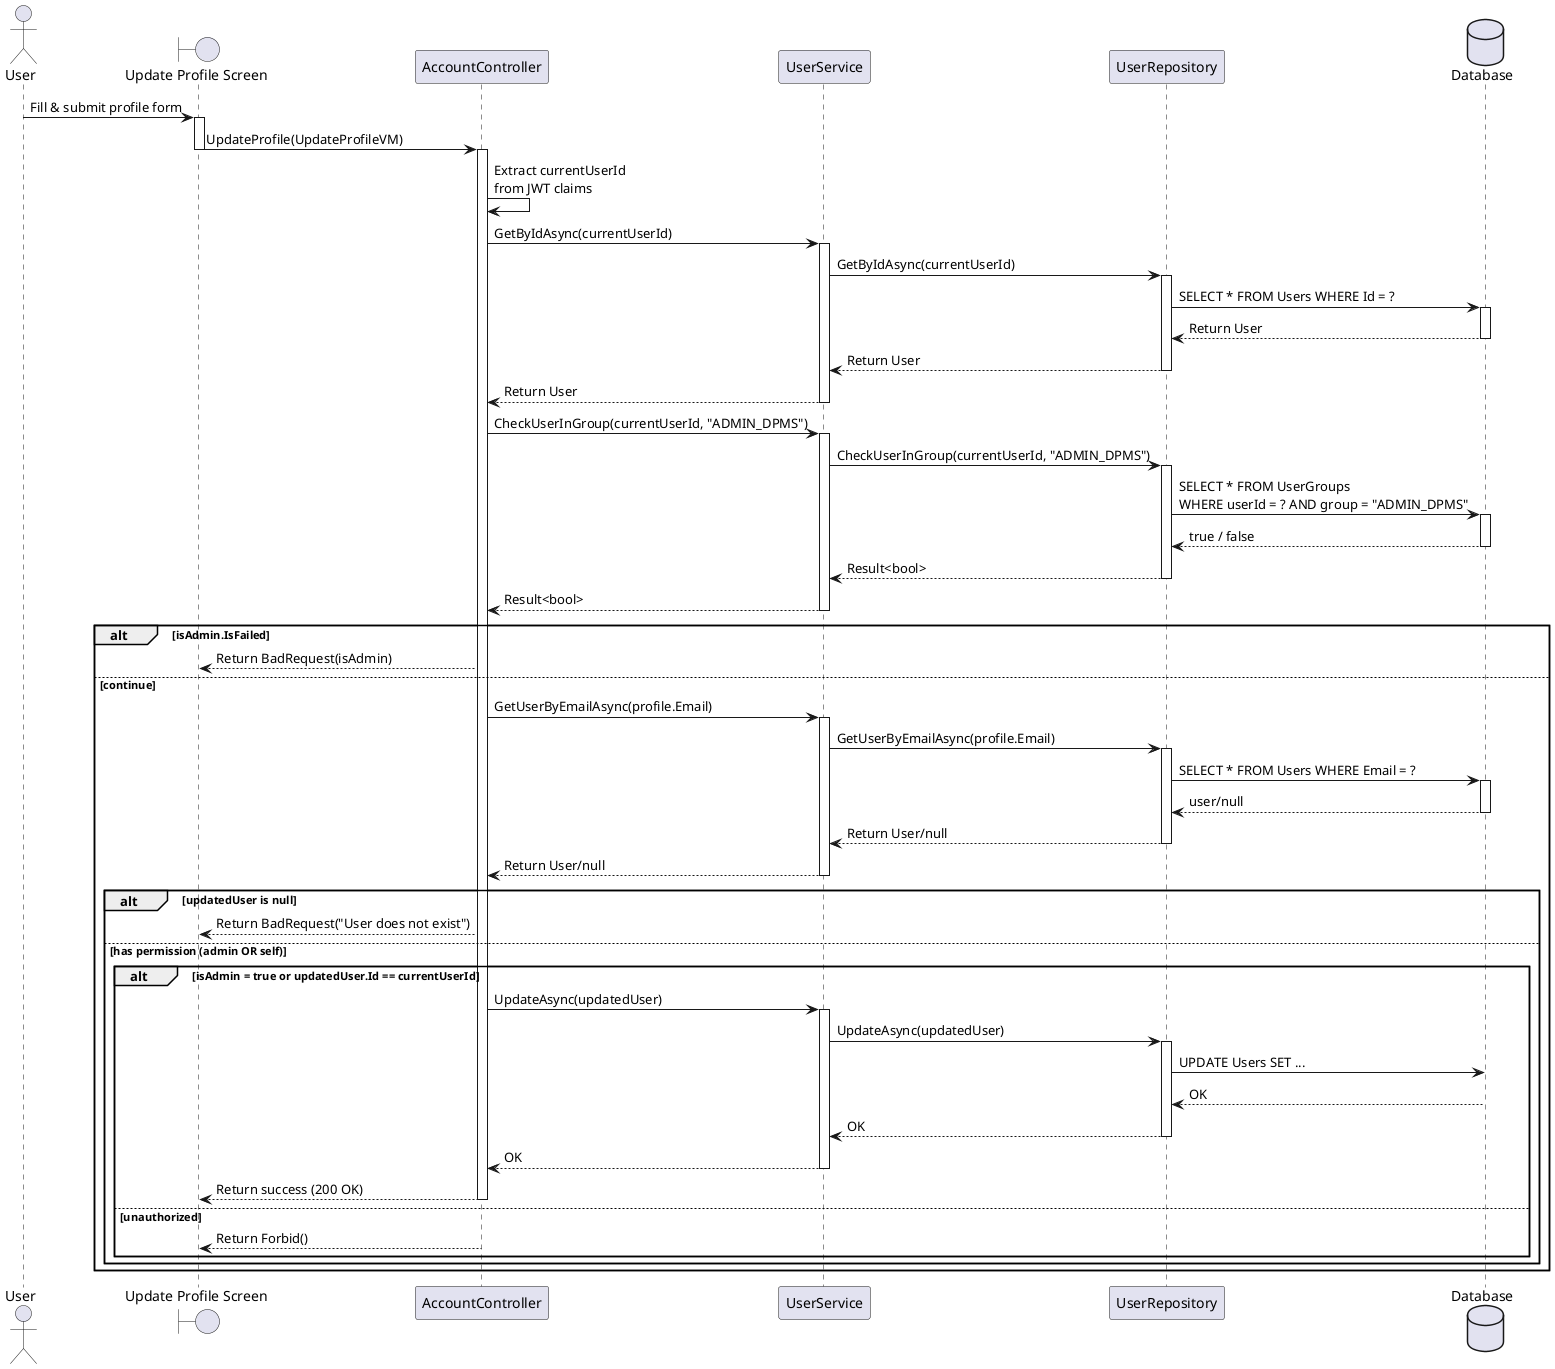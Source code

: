 @startuml
actor User
boundary "Update Profile Screen" as Screen
participant "AccountController" as Controller
participant "UserService" as Service
participant "UserRepository" as Repository
database "Database" as DB

User -> Screen : Fill & submit profile form
activate Screen
Screen -> Controller : UpdateProfile(UpdateProfileVM)
deactivate Screen
activate Controller

Controller -> Controller : Extract currentUserId\nfrom JWT claims

' === Get currently logged-in user ===
Controller -> Service : GetByIdAsync(currentUserId)
activate Service
Service -> Repository : GetByIdAsync(currentUserId)
activate Repository
Repository -> DB : SELECT * FROM Users WHERE Id = ?
activate DB
DB --> Repository : Return User
deactivate DB
Repository --> Service : Return User
deactivate Repository
Service --> Controller : Return User
deactivate Service

' === Check if user is admin ===
Controller -> Service : CheckUserInGroup(currentUserId, "ADMIN_DPMS")
activate Service
Service -> Repository : CheckUserInGroup(currentUserId, "ADMIN_DPMS")
activate Repository
Repository -> DB : SELECT * FROM UserGroups\nWHERE userId = ? AND group = "ADMIN_DPMS"
activate DB
DB --> Repository : true / false
deactivate DB
Repository --> Service : Result<bool>
deactivate Repository
Service --> Controller : Result<bool>
deactivate Service

alt isAdmin.IsFailed
    Controller --> Screen : Return BadRequest(isAdmin)
    
else continue
    ' === Get user by email ===
    Controller -> Service : GetUserByEmailAsync(profile.Email)
    activate Service
    Service -> Repository : GetUserByEmailAsync(profile.Email)
    activate Repository
    Repository -> DB : SELECT * FROM Users WHERE Email = ?
    activate DB
    DB --> Repository : user/null
    deactivate DB
    Repository --> Service : Return User/null
    deactivate Repository
    Service --> Controller : Return User/null
    deactivate Service

    alt updatedUser is null
        Controller --> Screen : Return BadRequest("User does not exist")
        
    else has permission (admin OR self)
        alt isAdmin = true or updatedUser.Id == currentUserId
            Controller -> Service : UpdateAsync(updatedUser)
            activate Service
            Service -> Repository : UpdateAsync(updatedUser)
            activate Repository
            Repository -> DB : UPDATE Users SET ...
            DB --> Repository : OK
            Repository --> Service : OK
            deactivate Repository
            Service --> Controller : OK
            deactivate Service

            Controller --> Screen : Return success (200 OK)
            deactivate Controller
        else unauthorized
            Controller --> Screen : Return Forbid()
            deactivate Controller
        end
    end
end
@enduml
